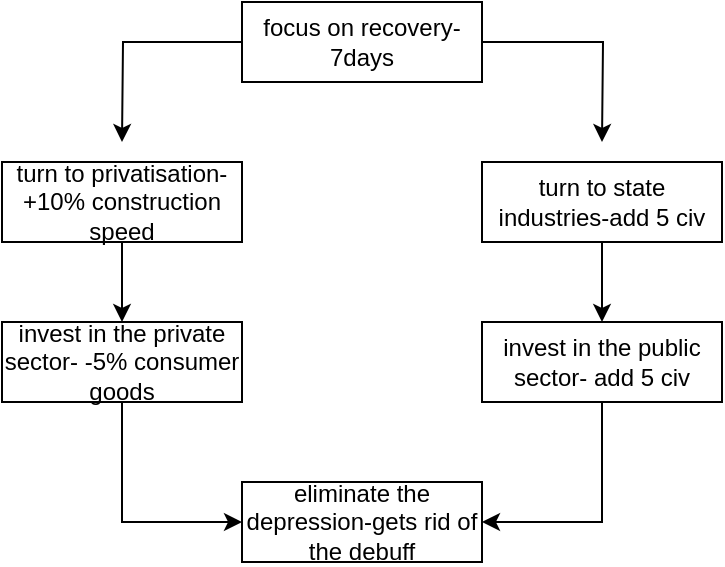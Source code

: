 <mxfile version="13.4.5" type="device" pages="7"><diagram id="QsI--Xo96eMXDYxdtE-M" name="Recovery"><mxGraphModel dx="1999" dy="1113" grid="1" gridSize="10" guides="1" tooltips="1" connect="1" arrows="1" fold="1" page="1" pageScale="1" pageWidth="827" pageHeight="1169" math="0" shadow="0"><root><mxCell id="kLDFxI4a-H9V0fONSZAi-0"/><mxCell id="kLDFxI4a-H9V0fONSZAi-1" parent="kLDFxI4a-H9V0fONSZAi-0"/><mxCell id="PdEu23KyzZTuNOckFUR6-6" style="edgeStyle=orthogonalEdgeStyle;rounded=0;orthogonalLoop=1;jettySize=auto;html=1;" parent="kLDFxI4a-H9V0fONSZAi-1" source="PdEu23KyzZTuNOckFUR6-0" edge="1"><mxGeometry relative="1" as="geometry"><mxPoint x="300" y="110" as="targetPoint"/></mxGeometry></mxCell><mxCell id="PdEu23KyzZTuNOckFUR6-7" style="edgeStyle=orthogonalEdgeStyle;rounded=0;orthogonalLoop=1;jettySize=auto;html=1;" parent="kLDFxI4a-H9V0fONSZAi-1" source="PdEu23KyzZTuNOckFUR6-0" edge="1"><mxGeometry relative="1" as="geometry"><mxPoint x="540" y="110" as="targetPoint"/></mxGeometry></mxCell><mxCell id="PdEu23KyzZTuNOckFUR6-0" value="focus on recovery-7days" style="rounded=0;whiteSpace=wrap;html=1;" parent="kLDFxI4a-H9V0fONSZAi-1" vertex="1"><mxGeometry x="360" y="40" width="120" height="40" as="geometry"/></mxCell><mxCell id="PdEu23KyzZTuNOckFUR6-8" style="edgeStyle=orthogonalEdgeStyle;rounded=0;orthogonalLoop=1;jettySize=auto;html=1;exitX=0.5;exitY=1;exitDx=0;exitDy=0;entryX=0.5;entryY=0;entryDx=0;entryDy=0;" parent="kLDFxI4a-H9V0fONSZAi-1" source="PdEu23KyzZTuNOckFUR6-1" target="PdEu23KyzZTuNOckFUR6-2" edge="1"><mxGeometry relative="1" as="geometry"/></mxCell><mxCell id="PdEu23KyzZTuNOckFUR6-1" value="turn to privatisation- +10% construction speed" style="rounded=0;whiteSpace=wrap;html=1;" parent="kLDFxI4a-H9V0fONSZAi-1" vertex="1"><mxGeometry x="240" y="120" width="120" height="40" as="geometry"/></mxCell><mxCell id="PdEu23KyzZTuNOckFUR6-9" style="edgeStyle=orthogonalEdgeStyle;rounded=0;orthogonalLoop=1;jettySize=auto;html=1;entryX=0;entryY=0.5;entryDx=0;entryDy=0;" parent="kLDFxI4a-H9V0fONSZAi-1" source="PdEu23KyzZTuNOckFUR6-2" target="PdEu23KyzZTuNOckFUR6-3" edge="1"><mxGeometry relative="1" as="geometry"/></mxCell><mxCell id="PdEu23KyzZTuNOckFUR6-2" value="invest in the private sector- -5% consumer goods" style="rounded=0;whiteSpace=wrap;html=1;" parent="kLDFxI4a-H9V0fONSZAi-1" vertex="1"><mxGeometry x="240" y="200" width="120" height="40" as="geometry"/></mxCell><mxCell id="PdEu23KyzZTuNOckFUR6-3" value="eliminate the depression-gets rid of the debuff" style="rounded=0;whiteSpace=wrap;html=1;" parent="kLDFxI4a-H9V0fONSZAi-1" vertex="1"><mxGeometry x="360" y="280" width="120" height="40" as="geometry"/></mxCell><mxCell id="PdEu23KyzZTuNOckFUR6-10" style="edgeStyle=orthogonalEdgeStyle;rounded=0;orthogonalLoop=1;jettySize=auto;html=1;exitX=0.5;exitY=1;exitDx=0;exitDy=0;entryX=0.5;entryY=0;entryDx=0;entryDy=0;" parent="kLDFxI4a-H9V0fONSZAi-1" source="PdEu23KyzZTuNOckFUR6-4" target="PdEu23KyzZTuNOckFUR6-5" edge="1"><mxGeometry relative="1" as="geometry"/></mxCell><mxCell id="PdEu23KyzZTuNOckFUR6-4" value="turn to state industries-add 5 civ" style="rounded=0;whiteSpace=wrap;html=1;" parent="kLDFxI4a-H9V0fONSZAi-1" vertex="1"><mxGeometry x="480" y="120" width="120" height="40" as="geometry"/></mxCell><mxCell id="PdEu23KyzZTuNOckFUR6-11" style="edgeStyle=orthogonalEdgeStyle;rounded=0;orthogonalLoop=1;jettySize=auto;html=1;entryX=1;entryY=0.5;entryDx=0;entryDy=0;" parent="kLDFxI4a-H9V0fONSZAi-1" source="PdEu23KyzZTuNOckFUR6-5" target="PdEu23KyzZTuNOckFUR6-3" edge="1"><mxGeometry relative="1" as="geometry"/></mxCell><mxCell id="PdEu23KyzZTuNOckFUR6-5" value="invest in the public sector- add 5 civ" style="rounded=0;whiteSpace=wrap;html=1;" parent="kLDFxI4a-H9V0fONSZAi-1" vertex="1"><mxGeometry x="480" y="200" width="120" height="40" as="geometry"/></mxCell></root></mxGraphModel></diagram><diagram id="jSfaharav6jrlqC_UGpr" name="Empire"><mxGraphModel dx="1999" dy="1113" grid="1" gridSize="10" guides="1" tooltips="1" connect="1" arrows="1" fold="1" page="1" pageScale="1" pageWidth="827" pageHeight="1169" math="0" shadow="0"><root><mxCell id="T4VJm59OIC1dJ5yo_RU0-0"/><mxCell id="T4VJm59OIC1dJ5yo_RU0-1" parent="T4VJm59OIC1dJ5yo_RU0-0"/><mxCell id="CIXpovC9xHA2iSX7sBii-1" style="edgeStyle=orthogonalEdgeStyle;rounded=0;orthogonalLoop=1;jettySize=auto;html=1;" parent="T4VJm59OIC1dJ5yo_RU0-1" source="CIXpovC9xHA2iSX7sBii-0" edge="1"><mxGeometry relative="1" as="geometry"><mxPoint x="414" y="440" as="targetPoint"/></mxGeometry></mxCell><mxCell id="CIXpovC9xHA2iSX7sBii-0" value="reinforce the empire- same as vanilla" style="rounded=0;whiteSpace=wrap;html=1;" parent="T4VJm59OIC1dJ5yo_RU0-1" vertex="1"><mxGeometry x="354" y="360" width="120" height="40" as="geometry"/></mxCell><mxCell id="CIXpovC9xHA2iSX7sBii-5" style="edgeStyle=orthogonalEdgeStyle;rounded=0;orthogonalLoop=1;jettySize=auto;html=1;entryX=0.5;entryY=0;entryDx=0;entryDy=0;" parent="T4VJm59OIC1dJ5yo_RU0-1" source="CIXpovC9xHA2iSX7sBii-2" target="CIXpovC9xHA2iSX7sBii-3" edge="1"><mxGeometry relative="1" as="geometry"/></mxCell><mxCell id="CIXpovC9xHA2iSX7sBii-2" value="encourage colonial elite- 10% research speed" style="rounded=0;whiteSpace=wrap;html=1;" parent="T4VJm59OIC1dJ5yo_RU0-1" vertex="1"><mxGeometry x="354" y="440" width="120" height="40" as="geometry"/></mxCell><mxCell id="CIXpovC9xHA2iSX7sBii-7" style="edgeStyle=orthogonalEdgeStyle;rounded=0;orthogonalLoop=1;jettySize=auto;html=1;entryX=0.5;entryY=0;entryDx=0;entryDy=0;" parent="T4VJm59OIC1dJ5yo_RU0-1" source="CIXpovC9xHA2iSX7sBii-3" target="CIXpovC9xHA2iSX7sBii-6" edge="1"><mxGeometry relative="1" as="geometry"/></mxCell><mxCell id="CIXpovC9xHA2iSX7sBii-3" value="invest in the empire- add 6 civ and a mill to each empire nation" style="rounded=0;whiteSpace=wrap;html=1;" parent="T4VJm59OIC1dJ5yo_RU0-1" vertex="1"><mxGeometry x="354" y="520" width="120" height="40" as="geometry"/></mxCell><mxCell id="CIXpovC9xHA2iSX7sBii-9" style="edgeStyle=orthogonalEdgeStyle;rounded=0;orthogonalLoop=1;jettySize=auto;html=1;entryX=0.5;entryY=0;entryDx=0;entryDy=0;" parent="T4VJm59OIC1dJ5yo_RU0-1" source="CIXpovC9xHA2iSX7sBii-6" target="CIXpovC9xHA2iSX7sBii-8" edge="1"><mxGeometry relative="1" as="geometry"/></mxCell><mxCell id="CIXpovC9xHA2iSX7sBii-6" value="invest at home- add 4 civ and 2 mil" style="rounded=0;whiteSpace=wrap;html=1;" parent="T4VJm59OIC1dJ5yo_RU0-1" vertex="1"><mxGeometry x="354" y="600" width="120" height="40" as="geometry"/></mxCell><mxCell id="CIXpovC9xHA2iSX7sBii-8" value="the imperial conference- same as vanilla but 70 days" style="rounded=0;whiteSpace=wrap;html=1;" parent="T4VJm59OIC1dJ5yo_RU0-1" vertex="1"><mxGeometry x="354" y="680" width="120" height="40" as="geometry"/></mxCell></root></mxGraphModel></diagram><diagram id="C5RBs43oDa-KdzZeNtuy" name="Rearmamaent"><mxGraphModel dx="2826" dy="1113" grid="1" gridSize="10" guides="1" tooltips="1" connect="1" arrows="1" fold="1" page="1" pageScale="1" pageWidth="827" pageHeight="1169" math="0" shadow="0"><root><mxCell id="WIyWlLk6GJQsqaUBKTNV-0"/><mxCell id="WIyWlLk6GJQsqaUBKTNV-1" parent="WIyWlLk6GJQsqaUBKTNV-0"/><mxCell id="WIyWlLk6GJQsqaUBKTNV-2" value="" style="rounded=0;html=1;jettySize=auto;orthogonalLoop=1;fontSize=11;endArrow=block;endFill=0;endSize=8;strokeWidth=1;shadow=0;labelBackgroundColor=none;edgeStyle=orthogonalEdgeStyle;" parent="WIyWlLk6GJQsqaUBKTNV-1" source="WIyWlLk6GJQsqaUBKTNV-3" edge="1"><mxGeometry relative="1" as="geometry"><mxPoint x="464" y="200" as="targetPoint"/></mxGeometry></mxCell><mxCell id="xU2H4ISgV9W7VSfHYAQ2-1" style="edgeStyle=orthogonalEdgeStyle;rounded=0;orthogonalLoop=1;jettySize=auto;html=1;exitX=0;exitY=0.5;exitDx=0;exitDy=0;entryX=0.5;entryY=0;entryDx=0;entryDy=0;" parent="WIyWlLk6GJQsqaUBKTNV-1" source="WIyWlLk6GJQsqaUBKTNV-3" edge="1"><mxGeometry relative="1" as="geometry"><mxPoint x="-30" y="200" as="targetPoint"/></mxGeometry></mxCell><mxCell id="WIyWlLk6GJQsqaUBKTNV-3" value="limited rearmamaent- 6 civ 35 day" style="rounded=1;whiteSpace=wrap;html=1;fontSize=12;glass=0;strokeWidth=1;shadow=0;" parent="WIyWlLk6GJQsqaUBKTNV-1" vertex="1"><mxGeometry x="160" y="80" width="120" height="40" as="geometry"/></mxCell><mxCell id="xU2H4ISgV9W7VSfHYAQ2-22" style="edgeStyle=orthogonalEdgeStyle;rounded=0;orthogonalLoop=1;jettySize=auto;html=1;exitX=0.5;exitY=1;exitDx=0;exitDy=0;entryX=0.5;entryY=0;entryDx=0;entryDy=0;" parent="WIyWlLk6GJQsqaUBKTNV-1" source="xU2H4ISgV9W7VSfHYAQ2-5" target="xU2H4ISgV9W7VSfHYAQ2-21" edge="1"><mxGeometry relative="1" as="geometry"/></mxCell><mxCell id="xU2H4ISgV9W7VSfHYAQ2-23" style="edgeStyle=orthogonalEdgeStyle;rounded=0;orthogonalLoop=1;jettySize=auto;html=1;exitX=0;exitY=0.5;exitDx=0;exitDy=0;entryX=0.558;entryY=-0.025;entryDx=0;entryDy=0;entryPerimeter=0;" parent="WIyWlLk6GJQsqaUBKTNV-1" source="xU2H4ISgV9W7VSfHYAQ2-5" target="xU2H4ISgV9W7VSfHYAQ2-7" edge="1"><mxGeometry relative="1" as="geometry"/></mxCell><mxCell id="xU2H4ISgV9W7VSfHYAQ2-24" style="edgeStyle=orthogonalEdgeStyle;rounded=0;orthogonalLoop=1;jettySize=auto;html=1;exitX=1;exitY=0.5;exitDx=0;exitDy=0;entryX=0.5;entryY=0;entryDx=0;entryDy=0;" parent="WIyWlLk6GJQsqaUBKTNV-1" source="xU2H4ISgV9W7VSfHYAQ2-5" target="xU2H4ISgV9W7VSfHYAQ2-8" edge="1"><mxGeometry relative="1" as="geometry"/></mxCell><mxCell id="xU2H4ISgV9W7VSfHYAQ2-5" value="economic choices unlock yrly and each are mutually exclusiv" style="rounded=0;whiteSpace=wrap;html=1;" parent="WIyWlLk6GJQsqaUBKTNV-1" vertex="1"><mxGeometry x="-90" y="200" width="120" height="40" as="geometry"/></mxCell><mxCell id="xU2H4ISgV9W7VSfHYAQ2-35" style="edgeStyle=orthogonalEdgeStyle;rounded=0;orthogonalLoop=1;jettySize=auto;html=1;exitX=0.5;exitY=1;exitDx=0;exitDy=0;entryX=0.5;entryY=0;entryDx=0;entryDy=0;" parent="WIyWlLk6GJQsqaUBKTNV-1" source="xU2H4ISgV9W7VSfHYAQ2-7" target="xU2H4ISgV9W7VSfHYAQ2-9" edge="1"><mxGeometry relative="1" as="geometry"/></mxCell><mxCell id="xU2H4ISgV9W7VSfHYAQ2-7" value="infantry equipment, support and artillery ic cost -10%" style="rounded=0;whiteSpace=wrap;html=1;" parent="WIyWlLk6GJQsqaUBKTNV-1" vertex="1"><mxGeometry x="-270" y="280" width="120" height="40" as="geometry"/></mxCell><mxCell id="xU2H4ISgV9W7VSfHYAQ2-25" style="edgeStyle=orthogonalEdgeStyle;rounded=0;orthogonalLoop=1;jettySize=auto;html=1;exitX=0.5;exitY=1;exitDx=0;exitDy=0;entryX=0.5;entryY=0;entryDx=0;entryDy=0;" parent="WIyWlLk6GJQsqaUBKTNV-1" source="xU2H4ISgV9W7VSfHYAQ2-8" target="xU2H4ISgV9W7VSfHYAQ2-11" edge="1"><mxGeometry relative="1" as="geometry"/></mxCell><mxCell id="xU2H4ISgV9W7VSfHYAQ2-8" value="research grants- research speed 5 %" style="rounded=0;whiteSpace=wrap;html=1;" parent="WIyWlLk6GJQsqaUBKTNV-1" vertex="1"><mxGeometry x="110" y="280" width="120" height="40" as="geometry"/></mxCell><mxCell id="xU2H4ISgV9W7VSfHYAQ2-36" style="edgeStyle=orthogonalEdgeStyle;rounded=0;orthogonalLoop=1;jettySize=auto;html=1;exitX=0.5;exitY=1;exitDx=0;exitDy=0;entryX=0.5;entryY=0;entryDx=0;entryDy=0;" parent="WIyWlLk6GJQsqaUBKTNV-1" source="xU2H4ISgV9W7VSfHYAQ2-9" target="xU2H4ISgV9W7VSfHYAQ2-12" edge="1"><mxGeometry relative="1" as="geometry"/></mxCell><mxCell id="xU2H4ISgV9W7VSfHYAQ2-9" value="aircraft ic -10%" style="rounded=0;whiteSpace=wrap;html=1;" parent="WIyWlLk6GJQsqaUBKTNV-1" vertex="1"><mxGeometry x="-270" y="360" width="120" height="40" as="geometry"/></mxCell><mxCell id="xU2H4ISgV9W7VSfHYAQ2-29" style="edgeStyle=orthogonalEdgeStyle;rounded=0;orthogonalLoop=1;jettySize=auto;html=1;exitX=0.5;exitY=1;exitDx=0;exitDy=0;" parent="WIyWlLk6GJQsqaUBKTNV-1" source="xU2H4ISgV9W7VSfHYAQ2-10" target="xU2H4ISgV9W7VSfHYAQ2-13" edge="1"><mxGeometry relative="1" as="geometry"/></mxCell><mxCell id="xU2H4ISgV9W7VSfHYAQ2-10" value="increase construction and repair speed by 10%" style="rounded=0;whiteSpace=wrap;html=1;" parent="WIyWlLk6GJQsqaUBKTNV-1" vertex="1"><mxGeometry x="-90" y="360" width="120" height="40" as="geometry"/></mxCell><mxCell id="xU2H4ISgV9W7VSfHYAQ2-26" style="edgeStyle=orthogonalEdgeStyle;rounded=0;orthogonalLoop=1;jettySize=auto;html=1;exitX=0.5;exitY=1;exitDx=0;exitDy=0;entryX=0.5;entryY=0;entryDx=0;entryDy=0;" parent="WIyWlLk6GJQsqaUBKTNV-1" source="xU2H4ISgV9W7VSfHYAQ2-11" target="xU2H4ISgV9W7VSfHYAQ2-14" edge="1"><mxGeometry relative="1" as="geometry"/></mxCell><mxCell id="xU2H4ISgV9W7VSfHYAQ2-11" value="&lt;span&gt;research grants- research speed 5 %&lt;/span&gt;" style="rounded=0;whiteSpace=wrap;html=1;" parent="WIyWlLk6GJQsqaUBKTNV-1" vertex="1"><mxGeometry x="110" y="360" width="120" height="40" as="geometry"/></mxCell><mxCell id="xU2H4ISgV9W7VSfHYAQ2-37" style="edgeStyle=orthogonalEdgeStyle;rounded=0;orthogonalLoop=1;jettySize=auto;html=1;entryX=0.5;entryY=0;entryDx=0;entryDy=0;" parent="WIyWlLk6GJQsqaUBKTNV-1" source="xU2H4ISgV9W7VSfHYAQ2-12" target="xU2H4ISgV9W7VSfHYAQ2-15" edge="1"><mxGeometry relative="1" as="geometry"/></mxCell><mxCell id="xU2H4ISgV9W7VSfHYAQ2-12" value="tank ic -10%" style="rounded=0;whiteSpace=wrap;html=1;" parent="WIyWlLk6GJQsqaUBKTNV-1" vertex="1"><mxGeometry x="-270" y="440" width="120" height="40" as="geometry"/></mxCell><mxCell id="xU2H4ISgV9W7VSfHYAQ2-30" style="edgeStyle=orthogonalEdgeStyle;rounded=0;orthogonalLoop=1;jettySize=auto;html=1;exitX=0.5;exitY=1;exitDx=0;exitDy=0;entryX=0.5;entryY=0;entryDx=0;entryDy=0;" parent="WIyWlLk6GJQsqaUBKTNV-1" source="xU2H4ISgV9W7VSfHYAQ2-13" target="xU2H4ISgV9W7VSfHYAQ2-16" edge="1"><mxGeometry relative="1" as="geometry"/></mxCell><mxCell id="xU2H4ISgV9W7VSfHYAQ2-13" value="increase factory output by 10%" style="rounded=0;whiteSpace=wrap;html=1;" parent="WIyWlLk6GJQsqaUBKTNV-1" vertex="1"><mxGeometry x="-90" y="440" width="120" height="40" as="geometry"/></mxCell><mxCell id="xU2H4ISgV9W7VSfHYAQ2-27" style="edgeStyle=orthogonalEdgeStyle;rounded=0;orthogonalLoop=1;jettySize=auto;html=1;exitX=0.5;exitY=1;exitDx=0;exitDy=0;" parent="WIyWlLk6GJQsqaUBKTNV-1" source="xU2H4ISgV9W7VSfHYAQ2-14" target="xU2H4ISgV9W7VSfHYAQ2-17" edge="1"><mxGeometry relative="1" as="geometry"/></mxCell><mxCell id="xU2H4ISgV9W7VSfHYAQ2-14" value="&lt;span&gt;research grants- research speed 5 %&lt;/span&gt;" style="rounded=0;whiteSpace=wrap;html=1;" parent="WIyWlLk6GJQsqaUBKTNV-1" vertex="1"><mxGeometry x="110" y="440" width="120" height="40" as="geometry"/></mxCell><mxCell id="xU2H4ISgV9W7VSfHYAQ2-15" value="chip ic -10%" style="rounded=0;whiteSpace=wrap;html=1;" parent="WIyWlLk6GJQsqaUBKTNV-1" vertex="1"><mxGeometry x="-270" y="520" width="120" height="40" as="geometry"/></mxCell><mxCell id="xU2H4ISgV9W7VSfHYAQ2-16" value="factory retention increased by 10%" style="rounded=0;whiteSpace=wrap;html=1;" parent="WIyWlLk6GJQsqaUBKTNV-1" vertex="1"><mxGeometry x="-90" y="520" width="120" height="40" as="geometry"/></mxCell><mxCell id="xU2H4ISgV9W7VSfHYAQ2-17" value="&lt;span&gt;research grants- research speed 5 %&lt;/span&gt;" style="rounded=0;whiteSpace=wrap;html=1;" parent="WIyWlLk6GJQsqaUBKTNV-1" vertex="1"><mxGeometry x="110" y="520" width="120" height="40" as="geometry"/></mxCell><mxCell id="xU2H4ISgV9W7VSfHYAQ2-28" style="edgeStyle=orthogonalEdgeStyle;rounded=0;orthogonalLoop=1;jettySize=auto;html=1;exitX=0.5;exitY=1;exitDx=0;exitDy=0;entryX=0.5;entryY=0;entryDx=0;entryDy=0;" parent="WIyWlLk6GJQsqaUBKTNV-1" source="xU2H4ISgV9W7VSfHYAQ2-21" target="xU2H4ISgV9W7VSfHYAQ2-10" edge="1"><mxGeometry relative="1" as="geometry"/></mxCell><mxCell id="xU2H4ISgV9W7VSfHYAQ2-21" value="reduce inflation- -5% consumer goods" style="rounded=0;whiteSpace=wrap;html=1;" parent="WIyWlLk6GJQsqaUBKTNV-1" vertex="1"><mxGeometry x="-90" y="280" width="120" height="40" as="geometry"/></mxCell><mxCell id="xU2H4ISgV9W7VSfHYAQ2-267" style="edgeStyle=orthogonalEdgeStyle;rounded=0;orthogonalLoop=1;jettySize=auto;html=1;entryX=0.5;entryY=0;entryDx=0;entryDy=0;" parent="WIyWlLk6GJQsqaUBKTNV-1" source="xU2H4ISgV9W7VSfHYAQ2-38" target="xU2H4ISgV9W7VSfHYAQ2-39" edge="1"><mxGeometry relative="1" as="geometry"/></mxCell><mxCell id="xU2H4ISgV9W7VSfHYAQ2-38" value="shadow scheme same as vanilla" style="rounded=0;whiteSpace=wrap;html=1;" parent="WIyWlLk6GJQsqaUBKTNV-1" vertex="1"><mxGeometry x="400" y="200" width="120" height="40" as="geometry"/></mxCell><mxCell id="xU2H4ISgV9W7VSfHYAQ2-49" style="edgeStyle=orthogonalEdgeStyle;rounded=0;orthogonalLoop=1;jettySize=auto;html=1;" parent="WIyWlLk6GJQsqaUBKTNV-1" source="xU2H4ISgV9W7VSfHYAQ2-39" edge="1"><mxGeometry relative="1" as="geometry"><mxPoint x="340" y="350" as="targetPoint"/></mxGeometry></mxCell><mxCell id="xU2H4ISgV9W7VSfHYAQ2-50" style="edgeStyle=orthogonalEdgeStyle;rounded=0;orthogonalLoop=1;jettySize=auto;html=1;" parent="WIyWlLk6GJQsqaUBKTNV-1" source="xU2H4ISgV9W7VSfHYAQ2-39" edge="1"><mxGeometry relative="1" as="geometry"><mxPoint x="580" y="350" as="targetPoint"/></mxGeometry></mxCell><mxCell id="xU2H4ISgV9W7VSfHYAQ2-39" value="industrial focus same as vanilla" style="rounded=0;whiteSpace=wrap;html=1;" parent="WIyWlLk6GJQsqaUBKTNV-1" vertex="1"><mxGeometry x="400" y="280" width="120" height="40" as="geometry"/></mxCell><mxCell id="xU2H4ISgV9W7VSfHYAQ2-52" style="edgeStyle=orthogonalEdgeStyle;rounded=0;orthogonalLoop=1;jettySize=auto;html=1;entryX=0.5;entryY=0;entryDx=0;entryDy=0;" parent="WIyWlLk6GJQsqaUBKTNV-1" source="xU2H4ISgV9W7VSfHYAQ2-40" target="xU2H4ISgV9W7VSfHYAQ2-42" edge="1"><mxGeometry relative="1" as="geometry"/></mxCell><mxCell id="xU2H4ISgV9W7VSfHYAQ2-40" value="quick rearmamament- add 4 mil" style="rounded=0;whiteSpace=wrap;html=1;" parent="WIyWlLk6GJQsqaUBKTNV-1" vertex="1"><mxGeometry x="280" y="360" width="120" height="40" as="geometry"/></mxCell><mxCell id="xU2H4ISgV9W7VSfHYAQ2-54" style="edgeStyle=orthogonalEdgeStyle;rounded=0;orthogonalLoop=1;jettySize=auto;html=1;entryX=0.5;entryY=0;entryDx=0;entryDy=0;" parent="WIyWlLk6GJQsqaUBKTNV-1" source="xU2H4ISgV9W7VSfHYAQ2-41" target="xU2H4ISgV9W7VSfHYAQ2-43" edge="1"><mxGeometry relative="1" as="geometry"/></mxCell><mxCell id="xU2H4ISgV9W7VSfHYAQ2-41" value="slow rearmament factory output 5% and add 2 mil" style="rounded=0;whiteSpace=wrap;html=1;" parent="WIyWlLk6GJQsqaUBKTNV-1" vertex="1"><mxGeometry x="520" y="360" width="120" height="40" as="geometry"/></mxCell><mxCell id="xU2H4ISgV9W7VSfHYAQ2-53" style="edgeStyle=orthogonalEdgeStyle;rounded=0;orthogonalLoop=1;jettySize=auto;html=1;entryX=0.5;entryY=0;entryDx=0;entryDy=0;" parent="WIyWlLk6GJQsqaUBKTNV-1" source="xU2H4ISgV9W7VSfHYAQ2-42" target="xU2H4ISgV9W7VSfHYAQ2-44" edge="1"><mxGeometry relative="1" as="geometry"/></mxCell><mxCell id="xU2H4ISgV9W7VSfHYAQ2-42" value="royal ordanance factories add 4 mil" style="rounded=0;whiteSpace=wrap;html=1;" parent="WIyWlLk6GJQsqaUBKTNV-1" vertex="1"><mxGeometry x="280" y="440" width="120" height="40" as="geometry"/></mxCell><mxCell id="xU2H4ISgV9W7VSfHYAQ2-55" style="edgeStyle=orthogonalEdgeStyle;rounded=0;orthogonalLoop=1;jettySize=auto;html=1;entryX=0.5;entryY=0;entryDx=0;entryDy=0;" parent="WIyWlLk6GJQsqaUBKTNV-1" source="xU2H4ISgV9W7VSfHYAQ2-43" target="xU2H4ISgV9W7VSfHYAQ2-45" edge="1"><mxGeometry relative="1" as="geometry"/></mxCell><mxCell id="xU2H4ISgV9W7VSfHYAQ2-43" value="make preparation- add 10% factory output" style="rounded=0;whiteSpace=wrap;html=1;" parent="WIyWlLk6GJQsqaUBKTNV-1" vertex="1"><mxGeometry x="520" y="440" width="120" height="40" as="geometry"/></mxCell><mxCell id="xU2H4ISgV9W7VSfHYAQ2-44" value="british aviation industry- add 4 mil" style="rounded=0;whiteSpace=wrap;html=1;" parent="WIyWlLk6GJQsqaUBKTNV-1" vertex="1"><mxGeometry x="280" y="520" width="120" height="40" as="geometry"/></mxCell><mxCell id="xU2H4ISgV9W7VSfHYAQ2-45" value="support private business- +10% construction speed" style="rounded=0;whiteSpace=wrap;html=1;" parent="WIyWlLk6GJQsqaUBKTNV-1" vertex="1"><mxGeometry x="520" y="510" width="120" height="50" as="geometry"/></mxCell></root></mxGraphModel></diagram><diagram id="OCj10iOZF1GjiPjyMaUE" name="Steady as she goes"><mxGraphModel dx="1999" dy="1113" grid="1" gridSize="10" guides="1" tooltips="1" connect="1" arrows="1" fold="1" page="1" pageScale="1" pageWidth="827" pageHeight="1169" math="0" shadow="0"><root><mxCell id="5ucx2K9rvl_s3qumBrke-0"/><mxCell id="5ucx2K9rvl_s3qumBrke-1" parent="5ucx2K9rvl_s3qumBrke-0"/><mxCell id="5ucx2K9rvl_s3qumBrke-10" style="edgeStyle=orthogonalEdgeStyle;rounded=0;orthogonalLoop=1;jettySize=auto;html=1;entryX=0.5;entryY=0;entryDx=0;entryDy=0;" parent="5ucx2K9rvl_s3qumBrke-1" source="5ucx2K9rvl_s3qumBrke-2" target="5ucx2K9rvl_s3qumBrke-3" edge="1"><mxGeometry relative="1" as="geometry"/></mxCell><mxCell id="5ucx2K9rvl_s3qumBrke-2" value="steady as she goes- same as vanilla" style="rounded=0;whiteSpace=wrap;html=1;" parent="5ucx2K9rvl_s3qumBrke-1" vertex="1"><mxGeometry x="360" y="120" width="120" height="40" as="geometry"/></mxCell><mxCell id="5ucx2K9rvl_s3qumBrke-11" style="edgeStyle=orthogonalEdgeStyle;rounded=0;orthogonalLoop=1;jettySize=auto;html=1;entryX=0.5;entryY=0;entryDx=0;entryDy=0;" parent="5ucx2K9rvl_s3qumBrke-1" source="5ucx2K9rvl_s3qumBrke-3" target="5ucx2K9rvl_s3qumBrke-4" edge="1"><mxGeometry relative="1" as="geometry"/></mxCell><mxCell id="5ucx2K9rvl_s3qumBrke-12" style="edgeStyle=orthogonalEdgeStyle;rounded=0;orthogonalLoop=1;jettySize=auto;html=1;entryX=0.5;entryY=0;entryDx=0;entryDy=0;" parent="5ucx2K9rvl_s3qumBrke-1" source="5ucx2K9rvl_s3qumBrke-3" target="5ucx2K9rvl_s3qumBrke-5" edge="1"><mxGeometry relative="1" as="geometry"/></mxCell><mxCell id="5ucx2K9rvl_s3qumBrke-13" style="edgeStyle=orthogonalEdgeStyle;rounded=0;orthogonalLoop=1;jettySize=auto;html=1;entryX=0.5;entryY=0;entryDx=0;entryDy=0;" parent="5ucx2K9rvl_s3qumBrke-1" source="5ucx2K9rvl_s3qumBrke-3" target="5ucx2K9rvl_s3qumBrke-6" edge="1"><mxGeometry relative="1" as="geometry"/></mxCell><mxCell id="5ucx2K9rvl_s3qumBrke-3" value="home defence-same as vanilla" style="rounded=0;whiteSpace=wrap;html=1;" parent="5ucx2K9rvl_s3qumBrke-1" vertex="1"><mxGeometry x="360" y="200" width="120" height="40" as="geometry"/></mxCell><mxCell id="5ucx2K9rvl_s3qumBrke-15" style="edgeStyle=orthogonalEdgeStyle;rounded=0;orthogonalLoop=1;jettySize=auto;html=1;" parent="5ucx2K9rvl_s3qumBrke-1" source="5ucx2K9rvl_s3qumBrke-4" target="5ucx2K9rvl_s3qumBrke-8" edge="1"><mxGeometry relative="1" as="geometry"/></mxCell><mxCell id="5ucx2K9rvl_s3qumBrke-4" value="Mediterranean preparation&amp;nbsp;" style="rounded=0;whiteSpace=wrap;html=1;" parent="5ucx2K9rvl_s3qumBrke-1" vertex="1"><mxGeometry x="360" y="280" width="120" height="40" as="geometry"/></mxCell><mxCell id="5ucx2K9rvl_s3qumBrke-14" style="edgeStyle=orthogonalEdgeStyle;rounded=0;orthogonalLoop=1;jettySize=auto;html=1;entryX=0.5;entryY=0;entryDx=0;entryDy=0;" parent="5ucx2K9rvl_s3qumBrke-1" source="5ucx2K9rvl_s3qumBrke-5" target="5ucx2K9rvl_s3qumBrke-7" edge="1"><mxGeometry relative="1" as="geometry"/></mxCell><mxCell id="5ucx2K9rvl_s3qumBrke-5" value="east Asia preparation" style="rounded=0;whiteSpace=wrap;html=1;" parent="5ucx2K9rvl_s3qumBrke-1" vertex="1"><mxGeometry x="160" y="280" width="120" height="40" as="geometry"/></mxCell><mxCell id="5ucx2K9rvl_s3qumBrke-16" style="edgeStyle=orthogonalEdgeStyle;rounded=0;orthogonalLoop=1;jettySize=auto;html=1;" parent="5ucx2K9rvl_s3qumBrke-1" source="5ucx2K9rvl_s3qumBrke-6" target="5ucx2K9rvl_s3qumBrke-9" edge="1"><mxGeometry relative="1" as="geometry"/></mxCell><mxCell id="5ucx2K9rvl_s3qumBrke-6" value="issue gasmasks" style="rounded=0;whiteSpace=wrap;html=1;" parent="5ucx2K9rvl_s3qumBrke-1" vertex="1"><mxGeometry x="520" y="280" width="120" height="40" as="geometry"/></mxCell><mxCell id="5ucx2K9rvl_s3qumBrke-7" value="same as vanilla" style="rounded=0;whiteSpace=wrap;html=1;" parent="5ucx2K9rvl_s3qumBrke-1" vertex="1"><mxGeometry x="160" y="360" width="120" height="40" as="geometry"/></mxCell><mxCell id="5ucx2K9rvl_s3qumBrke-8" value="same as vanilla" style="rounded=0;whiteSpace=wrap;html=1;" parent="5ucx2K9rvl_s3qumBrke-1" vertex="1"><mxGeometry x="360" y="360" width="120" height="40" as="geometry"/></mxCell><mxCell id="5ucx2K9rvl_s3qumBrke-9" value="national mobilistaion act" style="rounded=0;whiteSpace=wrap;html=1;" parent="5ucx2K9rvl_s3qumBrke-1" vertex="1"><mxGeometry x="520" y="360" width="120" height="40" as="geometry"/></mxCell></root></mxGraphModel></diagram><diagram id="jMfK0fqwuCD2lDzw43Gy" name="War office"><mxGraphModel dx="1999" dy="1113" grid="1" gridSize="10" guides="1" tooltips="1" connect="1" arrows="1" fold="1" page="1" pageScale="1" pageWidth="827" pageHeight="1169" math="0" shadow="0"><root><mxCell id="RvobpAUbeu8fJNFyALCe-0"/><mxCell id="RvobpAUbeu8fJNFyALCe-1" parent="RvobpAUbeu8fJNFyALCe-0"/><mxCell id="RvobpAUbeu8fJNFyALCe-11" style="edgeStyle=orthogonalEdgeStyle;rounded=0;orthogonalLoop=1;jettySize=auto;html=1;entryX=0.5;entryY=0;entryDx=0;entryDy=0;" parent="RvobpAUbeu8fJNFyALCe-1" source="RvobpAUbeu8fJNFyALCe-2" target="RvobpAUbeu8fJNFyALCe-5" edge="1"><mxGeometry relative="1" as="geometry"/></mxCell><mxCell id="RvobpAUbeu8fJNFyALCe-12" style="edgeStyle=orthogonalEdgeStyle;rounded=0;orthogonalLoop=1;jettySize=auto;html=1;" parent="RvobpAUbeu8fJNFyALCe-1" source="RvobpAUbeu8fJNFyALCe-2" target="RvobpAUbeu8fJNFyALCe-6" edge="1"><mxGeometry relative="1" as="geometry"/></mxCell><mxCell id="RvobpAUbeu8fJNFyALCe-13" style="edgeStyle=orthogonalEdgeStyle;rounded=0;orthogonalLoop=1;jettySize=auto;html=1;" parent="RvobpAUbeu8fJNFyALCe-1" source="RvobpAUbeu8fJNFyALCe-2" target="RvobpAUbeu8fJNFyALCe-7" edge="1"><mxGeometry relative="1" as="geometry"/></mxCell><mxCell id="RvobpAUbeu8fJNFyALCe-2" value="&amp;nbsp;the war office- ad 25 army xp 7 days" style="rounded=0;whiteSpace=wrap;html=1;" parent="RvobpAUbeu8fJNFyALCe-1" vertex="1"><mxGeometry x="360" y="40" width="120" height="40" as="geometry"/></mxCell><mxCell id="RvobpAUbeu8fJNFyALCe-5" value="ministry of defence- +5% mil construction speed" style="rounded=0;whiteSpace=wrap;html=1;" parent="RvobpAUbeu8fJNFyALCe-1" vertex="1"><mxGeometry x="160" y="120" width="120" height="40" as="geometry"/></mxCell><mxCell id="RvobpAUbeu8fJNFyALCe-6" value="intervene in the Spanish civil war can send 2 volunteers" style="rounded=0;whiteSpace=wrap;html=1;" parent="RvobpAUbeu8fJNFyALCe-1" vertex="1"><mxGeometry x="360" y="120" width="120" height="40" as="geometry"/></mxCell><mxCell id="RvobpAUbeu8fJNFyALCe-7" value="air and nav departments- 2 100%-research bonus for doc" style="rounded=0;whiteSpace=wrap;html=1;" parent="RvobpAUbeu8fJNFyALCe-1" vertex="1"><mxGeometry x="560" y="120" width="120" height="40" as="geometry"/></mxCell></root></mxGraphModel></diagram><diagram id="FwE2oehrljMBOCkg_TOu" name="Air"><mxGraphModel dx="1999" dy="1113" grid="1" gridSize="10" guides="1" tooltips="1" connect="1" arrows="1" fold="1" page="1" pageScale="1" pageWidth="827" pageHeight="1169" math="0" shadow="0"><root><mxCell id="ppDq8ytRe4uSMd4PzVKV-0"/><mxCell id="ppDq8ytRe4uSMd4PzVKV-1" parent="ppDq8ytRe4uSMd4PzVKV-0"/><mxCell id="ppDq8ytRe4uSMd4PzVKV-7" style="edgeStyle=orthogonalEdgeStyle;rounded=0;orthogonalLoop=1;jettySize=auto;html=1;entryX=0.5;entryY=0;entryDx=0;entryDy=0;" parent="ppDq8ytRe4uSMd4PzVKV-1" source="ppDq8ytRe4uSMd4PzVKV-2" target="ppDq8ytRe4uSMd4PzVKV-4" edge="1"><mxGeometry relative="1" as="geometry"/></mxCell><mxCell id="ppDq8ytRe4uSMd4PzVKV-8" style="edgeStyle=orthogonalEdgeStyle;rounded=0;orthogonalLoop=1;jettySize=auto;html=1;entryX=0.5;entryY=0;entryDx=0;entryDy=0;" parent="ppDq8ytRe4uSMd4PzVKV-1" source="ppDq8ytRe4uSMd4PzVKV-2" target="ppDq8ytRe4uSMd4PzVKV-3" edge="1"><mxGeometry relative="1" as="geometry"/></mxCell><mxCell id="ppDq8ytRe4uSMd4PzVKV-10" style="edgeStyle=orthogonalEdgeStyle;rounded=0;orthogonalLoop=1;jettySize=auto;html=1;entryX=0.5;entryY=0;entryDx=0;entryDy=0;" parent="ppDq8ytRe4uSMd4PzVKV-1" source="ppDq8ytRe4uSMd4PzVKV-2" target="ppDq8ytRe4uSMd4PzVKV-5" edge="1"><mxGeometry relative="1" as="geometry"/></mxCell><mxCell id="ppDq8ytRe4uSMd4PzVKV-2" value="air rearmament-add 25 air xp" style="rounded=0;whiteSpace=wrap;html=1;" parent="ppDq8ytRe4uSMd4PzVKV-1" vertex="1"><mxGeometry x="320" y="40" width="120" height="40" as="geometry"/></mxCell><mxCell id="ppDq8ytRe4uSMd4PzVKV-3" value="nav command same as vanilla&amp;nbsp;" style="rounded=0;whiteSpace=wrap;html=1;" parent="ppDq8ytRe4uSMd4PzVKV-1" vertex="1"><mxGeometry x="120" y="120" width="120" height="40" as="geometry"/></mxCell><mxCell id="ppDq8ytRe4uSMd4PzVKV-9" style="edgeStyle=orthogonalEdgeStyle;rounded=0;orthogonalLoop=1;jettySize=auto;html=1;entryX=0.5;entryY=0;entryDx=0;entryDy=0;" parent="ppDq8ytRe4uSMd4PzVKV-1" source="ppDq8ytRe4uSMd4PzVKV-4" target="ppDq8ytRe4uSMd4PzVKV-6" edge="1"><mxGeometry relative="1" as="geometry"/></mxCell><mxCell id="ppDq8ytRe4uSMd4PzVKV-4" value="&lt;span&gt;fighter command- add 2 50%research bonus for fighter&lt;/span&gt;" style="rounded=0;whiteSpace=wrap;html=1;" parent="ppDq8ytRe4uSMd4PzVKV-1" vertex="1"><mxGeometry x="320" y="120" width="120" height="40" as="geometry"/></mxCell><mxCell id="ppDq8ytRe4uSMd4PzVKV-5" value="bomber command same as vanilla" style="rounded=0;whiteSpace=wrap;html=1;" parent="ppDq8ytRe4uSMd4PzVKV-1" vertex="1"><mxGeometry x="520" y="120" width="120" height="40" as="geometry"/></mxCell><mxCell id="ppDq8ytRe4uSMd4PzVKV-6" value="aircraft production group- same as vanilla but france must fall" style="rounded=0;whiteSpace=wrap;html=1;" parent="ppDq8ytRe4uSMd4PzVKV-1" vertex="1"><mxGeometry x="320" y="200" width="120" height="40" as="geometry"/></mxCell></root></mxGraphModel></diagram><diagram id="al52iMHWxGMBJduTqtXx" name="Stand alone"><mxGraphModel dx="1999" dy="1113" grid="1" gridSize="10" guides="1" tooltips="1" connect="1" arrows="1" fold="1" page="1" pageScale="1" pageWidth="827" pageHeight="1169" math="0" shadow="0"><root><mxCell id="t-Wg6sB8ktqCGO-EDIhX-0"/><mxCell id="t-Wg6sB8ktqCGO-EDIhX-1" parent="t-Wg6sB8ktqCGO-EDIhX-0"/><mxCell id="t-Wg6sB8ktqCGO-EDIhX-2" value="the war to end all wars- same as vanilla" style="rounded=0;whiteSpace=wrap;html=1;" parent="t-Wg6sB8ktqCGO-EDIhX-1" vertex="1"><mxGeometry x="80" y="40" width="120" height="40" as="geometry"/></mxCell><mxCell id="t-Wg6sB8ktqCGO-EDIhX-3" value="great depression- add 10% consumer good and -10% fact output" style="rounded=0;whiteSpace=wrap;html=1;" parent="t-Wg6sB8ktqCGO-EDIhX-1" vertex="1"><mxGeometry x="280" y="40" width="120" height="40" as="geometry"/></mxCell><mxCell id="t-Wg6sB8ktqCGO-EDIhX-4" value="peaceful intention- -50% mil construct, civ construct +15%" style="rounded=0;whiteSpace=wrap;html=1;" parent="t-Wg6sB8ktqCGO-EDIhX-1" vertex="1"><mxGeometry x="480" y="40" width="120" height="40" as="geometry"/></mxCell><mxCell id="t-Wg6sB8ktqCGO-EDIhX-5" value="london naval treaty signature same as vanilla" style="rounded=0;whiteSpace=wrap;html=1;" parent="t-Wg6sB8ktqCGO-EDIhX-1" vertex="1"><mxGeometry x="680" y="40" width="120" height="40" as="geometry"/></mxCell><mxCell id="t-Wg6sB8ktqCGO-EDIhX-6" value="peaceful preparation- mil construction speed-10% civ +5% after anchluss" style="rounded=0;whiteSpace=wrap;html=1;" parent="t-Wg6sB8ktqCGO-EDIhX-1" vertex="1"><mxGeometry x="480" y="120" width="120" height="40" as="geometry"/></mxCell><mxCell id="t-Wg6sB8ktqCGO-EDIhX-7" value="prepare for the inevitable mil construct +15% , civ -10%" style="rounded=0;whiteSpace=wrap;html=1;" parent="t-Wg6sB8ktqCGO-EDIhX-1" vertex="1"><mxGeometry x="480" y="200" width="120" height="40" as="geometry"/></mxCell><mxCell id="t-Wg6sB8ktqCGO-EDIhX-8" value="handle the inevitable- mil construct +30%, civ construct -50%" style="rounded=0;whiteSpace=wrap;html=1;" parent="t-Wg6sB8ktqCGO-EDIhX-1" vertex="1"><mxGeometry x="480" y="280" width="120" height="40" as="geometry"/></mxCell></root></mxGraphModel></diagram></mxfile>